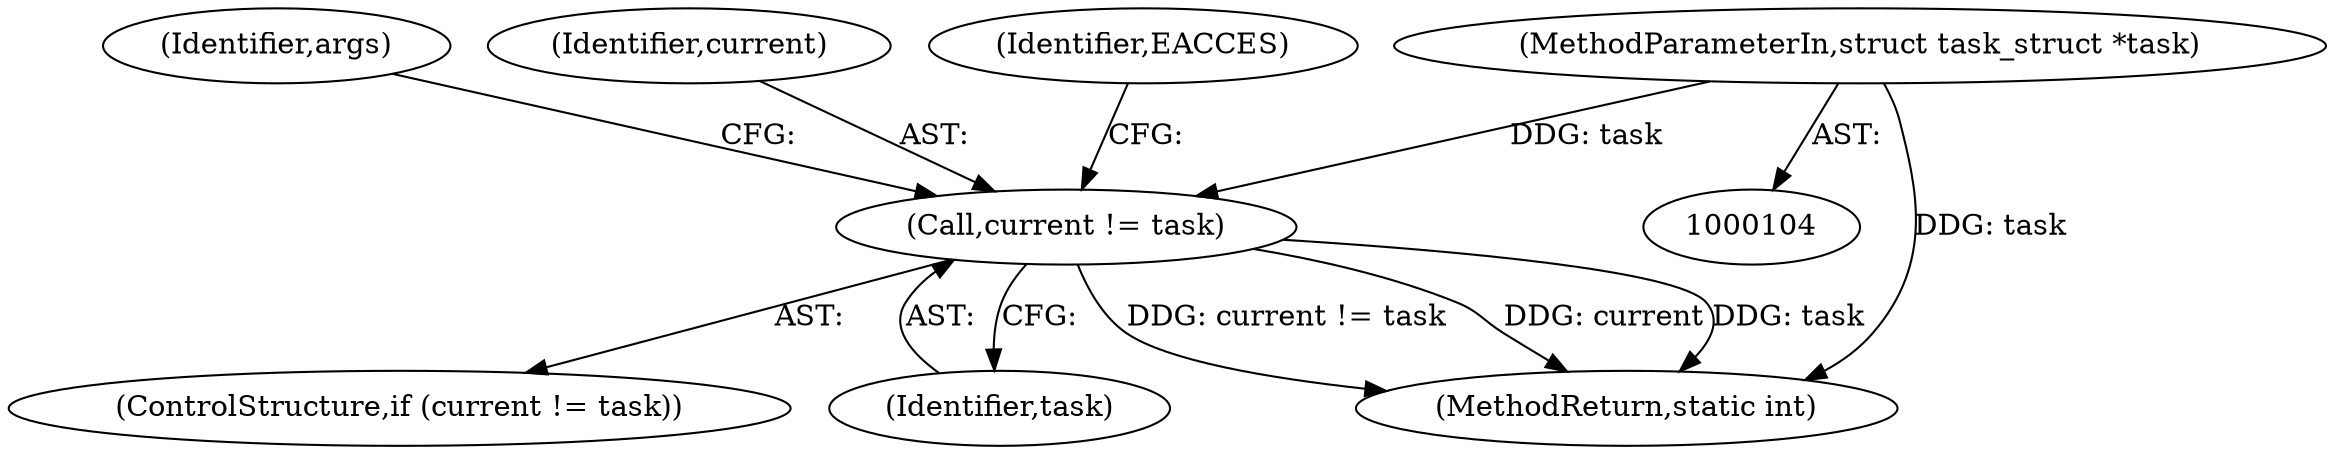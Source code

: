 digraph "0_linux_30a46a4647fd1df9cf52e43bf467f0d9265096ca@pointer" {
"1000131" [label="(Call,current != task)"];
"1000105" [label="(MethodParameterIn,struct task_struct *task)"];
"1000133" [label="(Identifier,task)"];
"1000130" [label="(ControlStructure,if (current != task))"];
"1000105" [label="(MethodParameterIn,struct task_struct *task)"];
"1000140" [label="(Identifier,args)"];
"1000351" [label="(MethodReturn,static int)"];
"1000132" [label="(Identifier,current)"];
"1000131" [label="(Call,current != task)"];
"1000136" [label="(Identifier,EACCES)"];
"1000131" -> "1000130"  [label="AST: "];
"1000131" -> "1000133"  [label="CFG: "];
"1000132" -> "1000131"  [label="AST: "];
"1000133" -> "1000131"  [label="AST: "];
"1000136" -> "1000131"  [label="CFG: "];
"1000140" -> "1000131"  [label="CFG: "];
"1000131" -> "1000351"  [label="DDG: current"];
"1000131" -> "1000351"  [label="DDG: task"];
"1000131" -> "1000351"  [label="DDG: current != task"];
"1000105" -> "1000131"  [label="DDG: task"];
"1000105" -> "1000104"  [label="AST: "];
"1000105" -> "1000351"  [label="DDG: task"];
}
